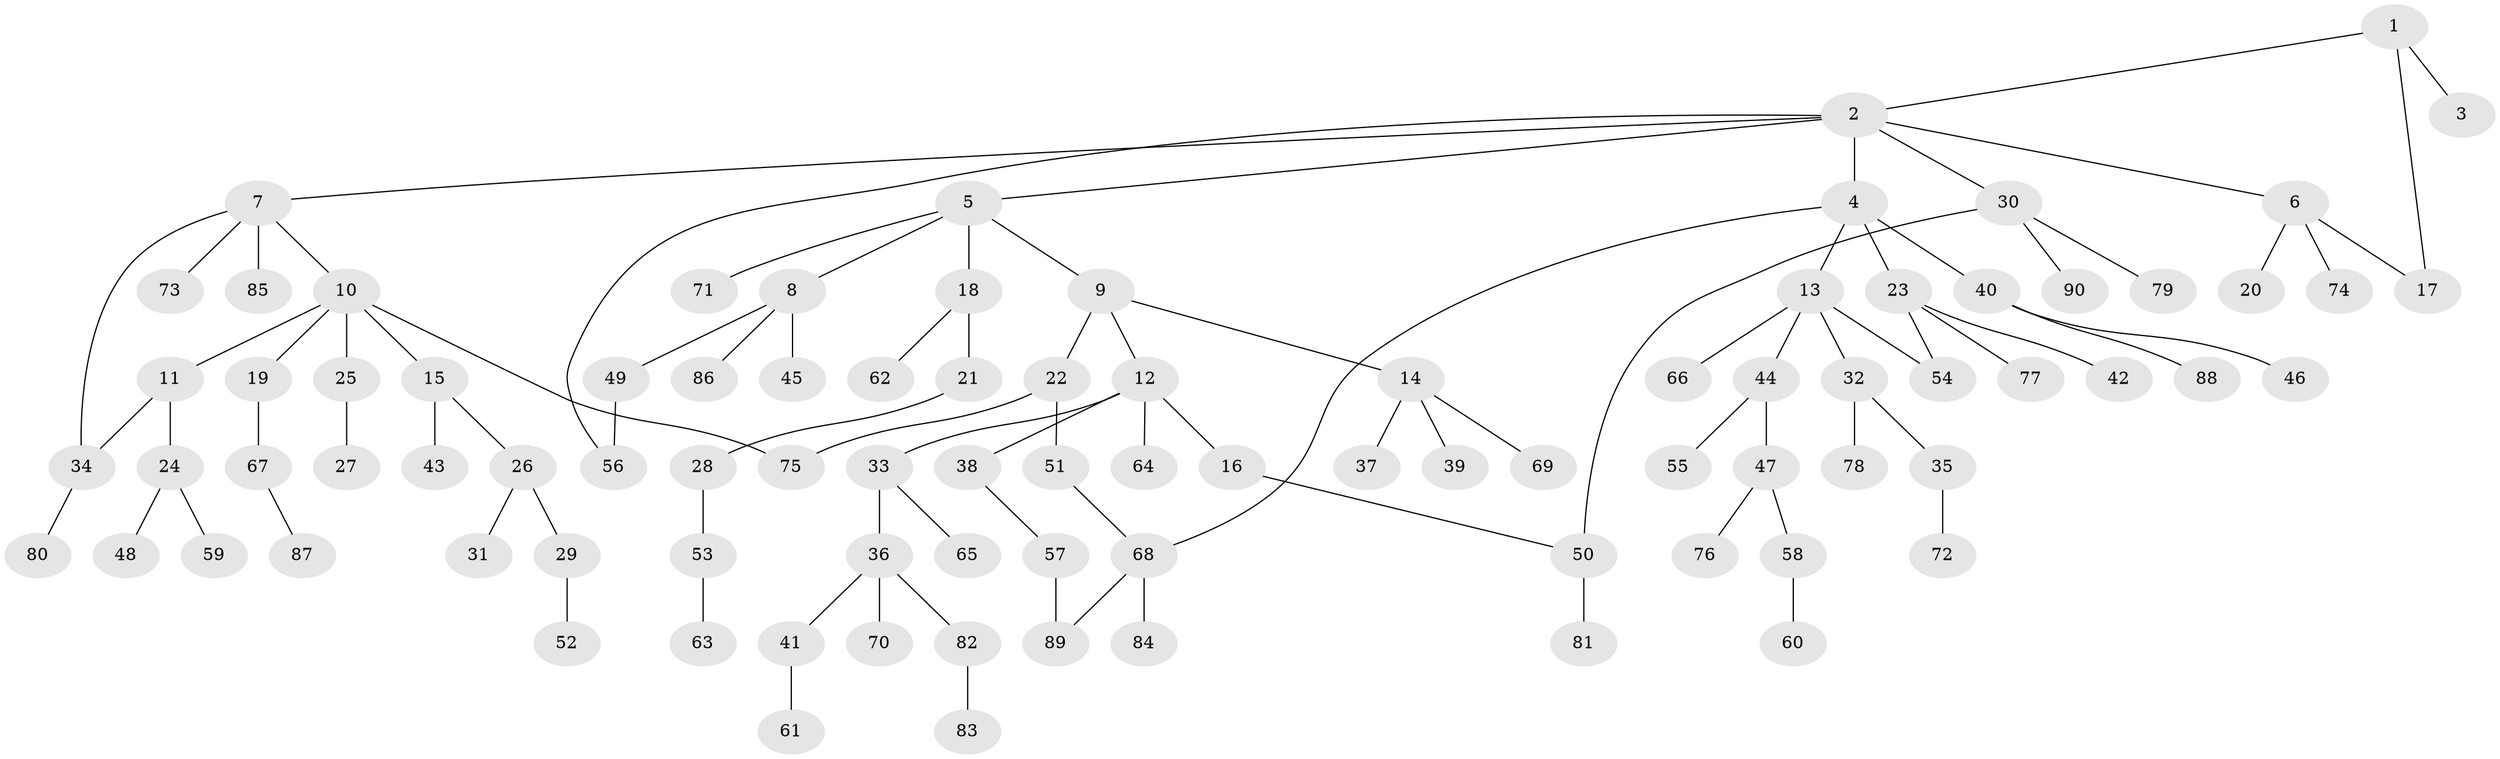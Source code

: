 // Generated by graph-tools (version 1.1) at 2025/42/03/09/25 04:42:26]
// undirected, 90 vertices, 97 edges
graph export_dot {
graph [start="1"]
  node [color=gray90,style=filled];
  1;
  2;
  3;
  4;
  5;
  6;
  7;
  8;
  9;
  10;
  11;
  12;
  13;
  14;
  15;
  16;
  17;
  18;
  19;
  20;
  21;
  22;
  23;
  24;
  25;
  26;
  27;
  28;
  29;
  30;
  31;
  32;
  33;
  34;
  35;
  36;
  37;
  38;
  39;
  40;
  41;
  42;
  43;
  44;
  45;
  46;
  47;
  48;
  49;
  50;
  51;
  52;
  53;
  54;
  55;
  56;
  57;
  58;
  59;
  60;
  61;
  62;
  63;
  64;
  65;
  66;
  67;
  68;
  69;
  70;
  71;
  72;
  73;
  74;
  75;
  76;
  77;
  78;
  79;
  80;
  81;
  82;
  83;
  84;
  85;
  86;
  87;
  88;
  89;
  90;
  1 -- 2;
  1 -- 3;
  1 -- 17;
  2 -- 4;
  2 -- 5;
  2 -- 6;
  2 -- 7;
  2 -- 30;
  2 -- 56;
  4 -- 13;
  4 -- 23;
  4 -- 40;
  4 -- 68;
  5 -- 8;
  5 -- 9;
  5 -- 18;
  5 -- 71;
  6 -- 17;
  6 -- 20;
  6 -- 74;
  7 -- 10;
  7 -- 73;
  7 -- 85;
  7 -- 34;
  8 -- 45;
  8 -- 49;
  8 -- 86;
  9 -- 12;
  9 -- 14;
  9 -- 22;
  10 -- 11;
  10 -- 15;
  10 -- 19;
  10 -- 25;
  10 -- 75;
  11 -- 24;
  11 -- 34;
  12 -- 16;
  12 -- 33;
  12 -- 38;
  12 -- 64;
  13 -- 32;
  13 -- 44;
  13 -- 54;
  13 -- 66;
  14 -- 37;
  14 -- 39;
  14 -- 69;
  15 -- 26;
  15 -- 43;
  16 -- 50;
  18 -- 21;
  18 -- 62;
  19 -- 67;
  21 -- 28;
  22 -- 51;
  22 -- 75;
  23 -- 42;
  23 -- 77;
  23 -- 54;
  24 -- 48;
  24 -- 59;
  25 -- 27;
  26 -- 29;
  26 -- 31;
  28 -- 53;
  29 -- 52;
  30 -- 79;
  30 -- 90;
  30 -- 50;
  32 -- 35;
  32 -- 78;
  33 -- 36;
  33 -- 65;
  34 -- 80;
  35 -- 72;
  36 -- 41;
  36 -- 70;
  36 -- 82;
  38 -- 57;
  40 -- 46;
  40 -- 88;
  41 -- 61;
  44 -- 47;
  44 -- 55;
  47 -- 58;
  47 -- 76;
  49 -- 56;
  50 -- 81;
  51 -- 68;
  53 -- 63;
  57 -- 89;
  58 -- 60;
  67 -- 87;
  68 -- 84;
  68 -- 89;
  82 -- 83;
}
